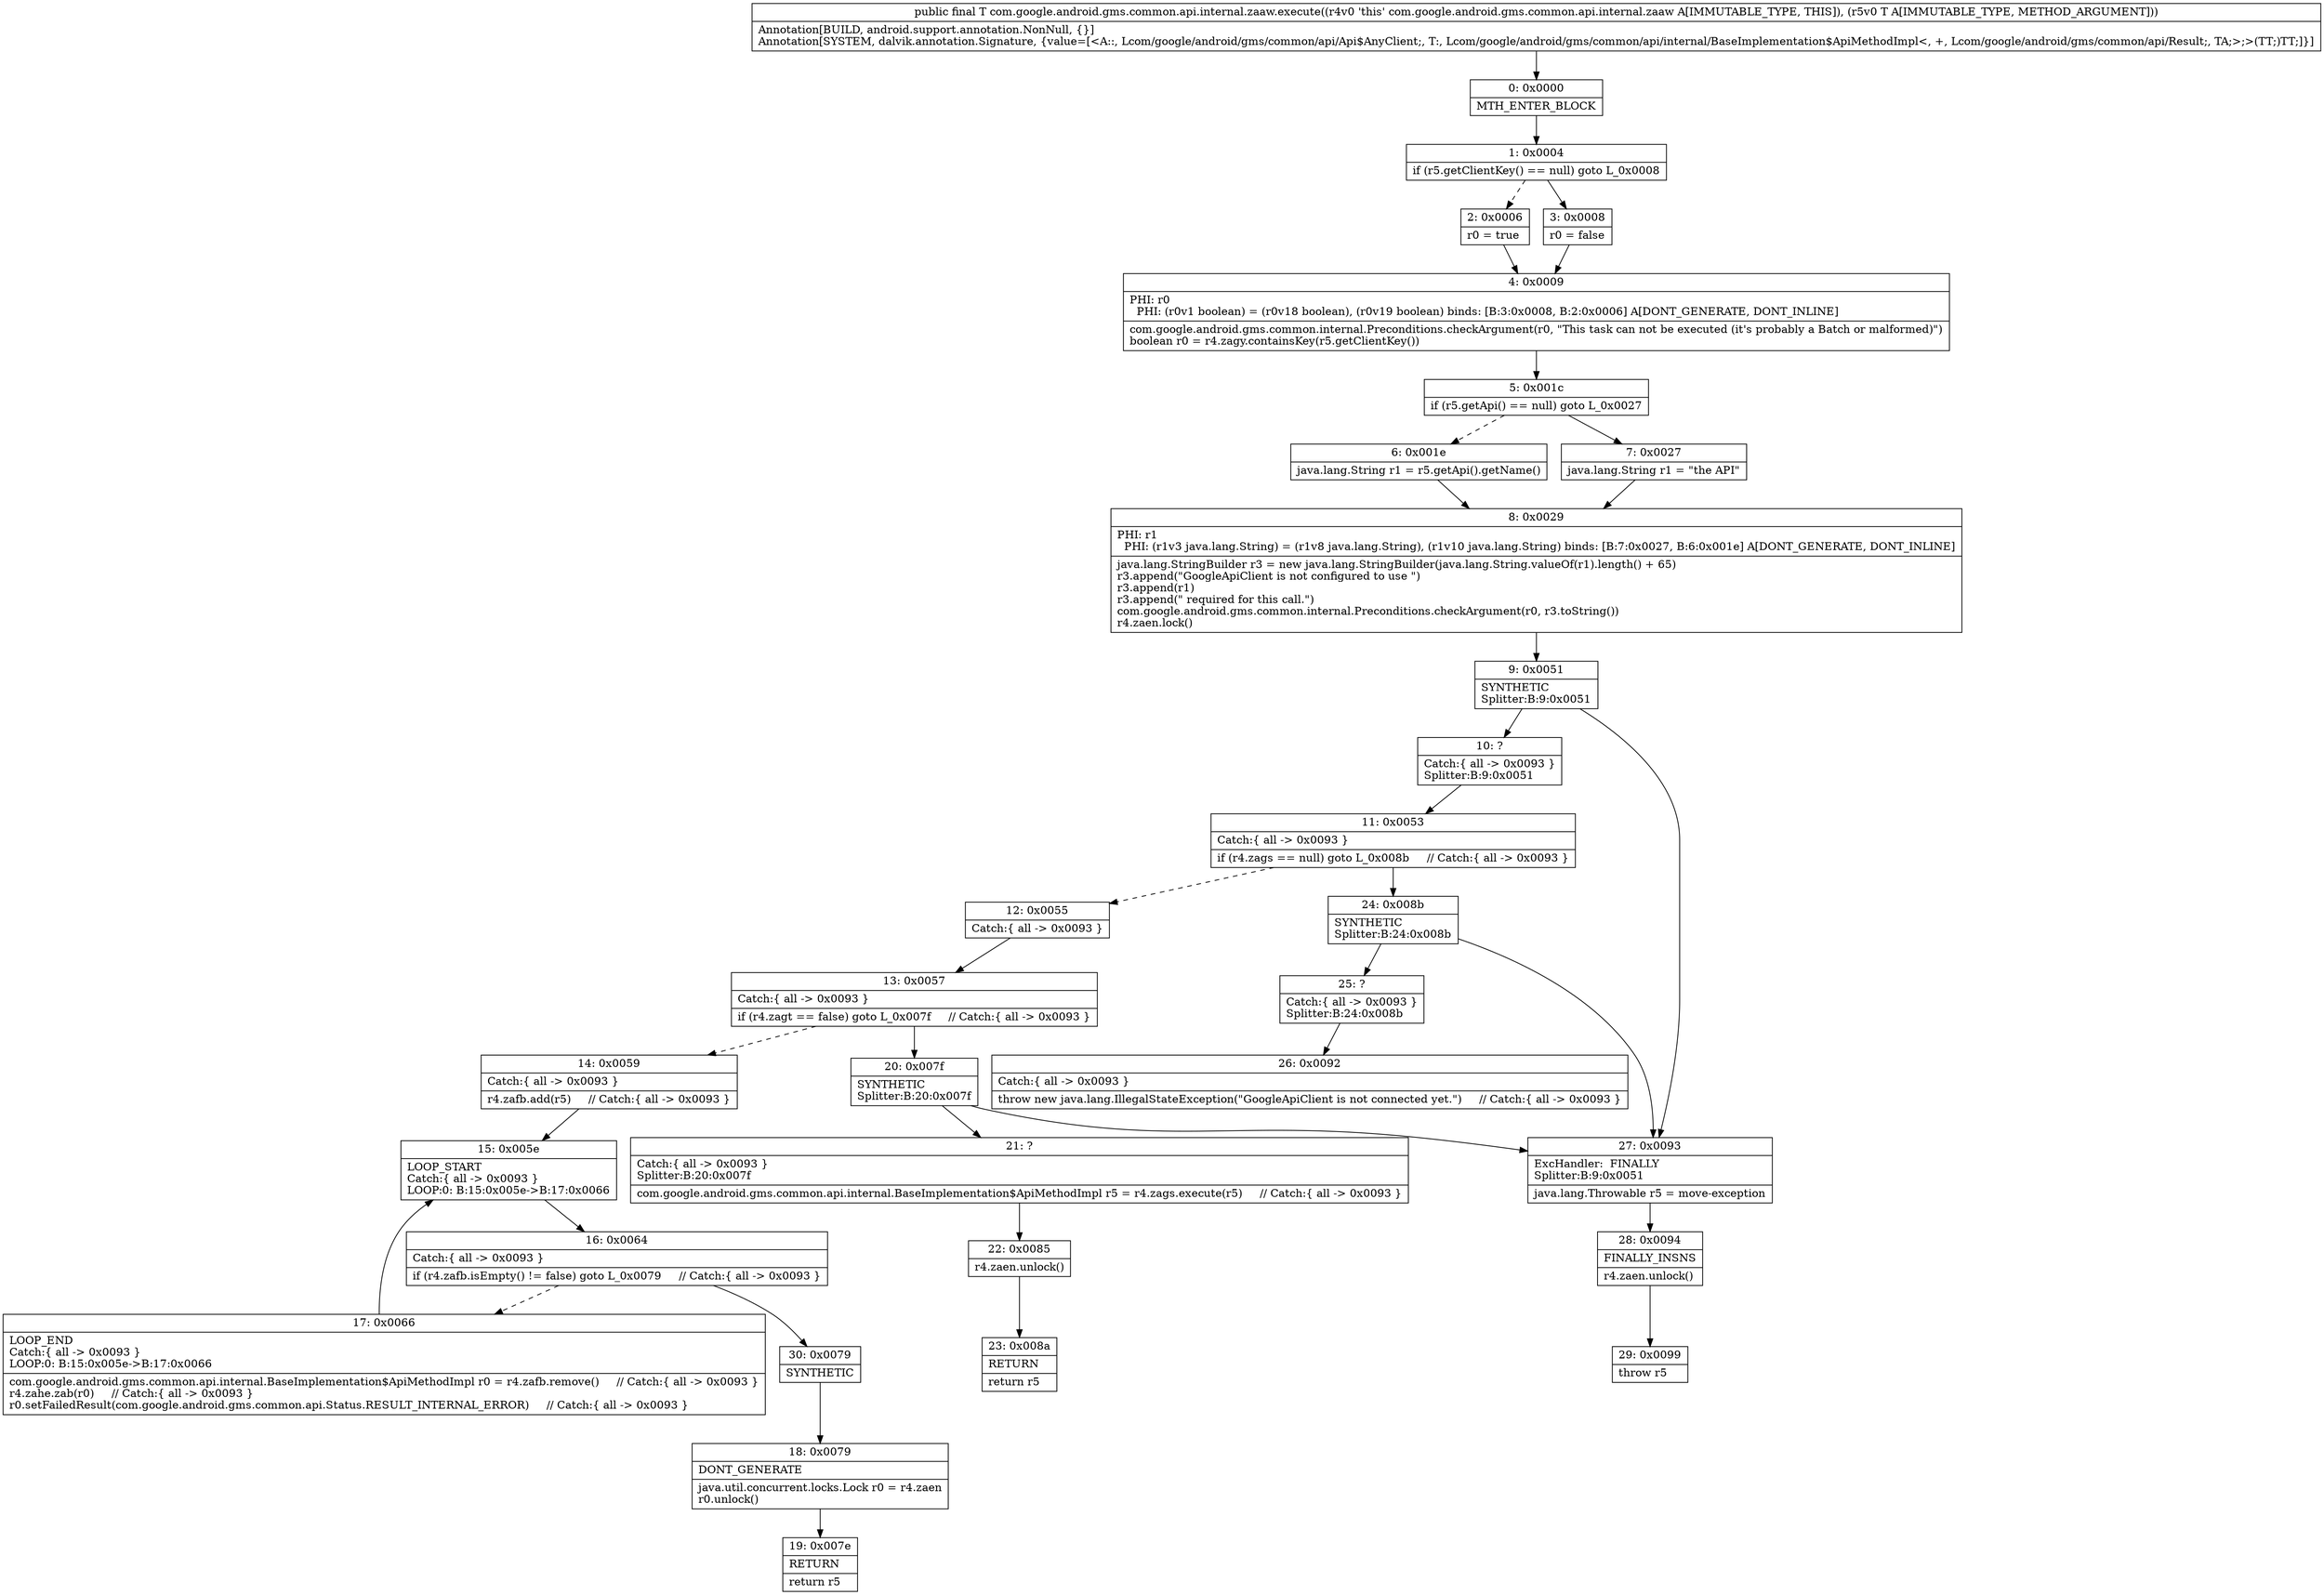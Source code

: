 digraph "CFG forcom.google.android.gms.common.api.internal.zaaw.execute(Lcom\/google\/android\/gms\/common\/api\/internal\/BaseImplementation$ApiMethodImpl;)Lcom\/google\/android\/gms\/common\/api\/internal\/BaseImplementation$ApiMethodImpl;" {
Node_0 [shape=record,label="{0\:\ 0x0000|MTH_ENTER_BLOCK\l}"];
Node_1 [shape=record,label="{1\:\ 0x0004|if (r5.getClientKey() == null) goto L_0x0008\l}"];
Node_2 [shape=record,label="{2\:\ 0x0006|r0 = true\l}"];
Node_3 [shape=record,label="{3\:\ 0x0008|r0 = false\l}"];
Node_4 [shape=record,label="{4\:\ 0x0009|PHI: r0 \l  PHI: (r0v1 boolean) = (r0v18 boolean), (r0v19 boolean) binds: [B:3:0x0008, B:2:0x0006] A[DONT_GENERATE, DONT_INLINE]\l|com.google.android.gms.common.internal.Preconditions.checkArgument(r0, \"This task can not be executed (it's probably a Batch or malformed)\")\lboolean r0 = r4.zagy.containsKey(r5.getClientKey())\l}"];
Node_5 [shape=record,label="{5\:\ 0x001c|if (r5.getApi() == null) goto L_0x0027\l}"];
Node_6 [shape=record,label="{6\:\ 0x001e|java.lang.String r1 = r5.getApi().getName()\l}"];
Node_7 [shape=record,label="{7\:\ 0x0027|java.lang.String r1 = \"the API\"\l}"];
Node_8 [shape=record,label="{8\:\ 0x0029|PHI: r1 \l  PHI: (r1v3 java.lang.String) = (r1v8 java.lang.String), (r1v10 java.lang.String) binds: [B:7:0x0027, B:6:0x001e] A[DONT_GENERATE, DONT_INLINE]\l|java.lang.StringBuilder r3 = new java.lang.StringBuilder(java.lang.String.valueOf(r1).length() + 65)\lr3.append(\"GoogleApiClient is not configured to use \")\lr3.append(r1)\lr3.append(\" required for this call.\")\lcom.google.android.gms.common.internal.Preconditions.checkArgument(r0, r3.toString())\lr4.zaen.lock()\l}"];
Node_9 [shape=record,label="{9\:\ 0x0051|SYNTHETIC\lSplitter:B:9:0x0051\l}"];
Node_10 [shape=record,label="{10\:\ ?|Catch:\{ all \-\> 0x0093 \}\lSplitter:B:9:0x0051\l}"];
Node_11 [shape=record,label="{11\:\ 0x0053|Catch:\{ all \-\> 0x0093 \}\l|if (r4.zags == null) goto L_0x008b     \/\/ Catch:\{ all \-\> 0x0093 \}\l}"];
Node_12 [shape=record,label="{12\:\ 0x0055|Catch:\{ all \-\> 0x0093 \}\l}"];
Node_13 [shape=record,label="{13\:\ 0x0057|Catch:\{ all \-\> 0x0093 \}\l|if (r4.zagt == false) goto L_0x007f     \/\/ Catch:\{ all \-\> 0x0093 \}\l}"];
Node_14 [shape=record,label="{14\:\ 0x0059|Catch:\{ all \-\> 0x0093 \}\l|r4.zafb.add(r5)     \/\/ Catch:\{ all \-\> 0x0093 \}\l}"];
Node_15 [shape=record,label="{15\:\ 0x005e|LOOP_START\lCatch:\{ all \-\> 0x0093 \}\lLOOP:0: B:15:0x005e\-\>B:17:0x0066\l}"];
Node_16 [shape=record,label="{16\:\ 0x0064|Catch:\{ all \-\> 0x0093 \}\l|if (r4.zafb.isEmpty() != false) goto L_0x0079     \/\/ Catch:\{ all \-\> 0x0093 \}\l}"];
Node_17 [shape=record,label="{17\:\ 0x0066|LOOP_END\lCatch:\{ all \-\> 0x0093 \}\lLOOP:0: B:15:0x005e\-\>B:17:0x0066\l|com.google.android.gms.common.api.internal.BaseImplementation$ApiMethodImpl r0 = r4.zafb.remove()     \/\/ Catch:\{ all \-\> 0x0093 \}\lr4.zahe.zab(r0)     \/\/ Catch:\{ all \-\> 0x0093 \}\lr0.setFailedResult(com.google.android.gms.common.api.Status.RESULT_INTERNAL_ERROR)     \/\/ Catch:\{ all \-\> 0x0093 \}\l}"];
Node_18 [shape=record,label="{18\:\ 0x0079|DONT_GENERATE\l|java.util.concurrent.locks.Lock r0 = r4.zaen\lr0.unlock()\l}"];
Node_19 [shape=record,label="{19\:\ 0x007e|RETURN\l|return r5\l}"];
Node_20 [shape=record,label="{20\:\ 0x007f|SYNTHETIC\lSplitter:B:20:0x007f\l}"];
Node_21 [shape=record,label="{21\:\ ?|Catch:\{ all \-\> 0x0093 \}\lSplitter:B:20:0x007f\l|com.google.android.gms.common.api.internal.BaseImplementation$ApiMethodImpl r5 = r4.zags.execute(r5)     \/\/ Catch:\{ all \-\> 0x0093 \}\l}"];
Node_22 [shape=record,label="{22\:\ 0x0085|r4.zaen.unlock()\l}"];
Node_23 [shape=record,label="{23\:\ 0x008a|RETURN\l|return r5\l}"];
Node_24 [shape=record,label="{24\:\ 0x008b|SYNTHETIC\lSplitter:B:24:0x008b\l}"];
Node_25 [shape=record,label="{25\:\ ?|Catch:\{ all \-\> 0x0093 \}\lSplitter:B:24:0x008b\l}"];
Node_26 [shape=record,label="{26\:\ 0x0092|Catch:\{ all \-\> 0x0093 \}\l|throw new java.lang.IllegalStateException(\"GoogleApiClient is not connected yet.\")     \/\/ Catch:\{ all \-\> 0x0093 \}\l}"];
Node_27 [shape=record,label="{27\:\ 0x0093|ExcHandler:  FINALLY\lSplitter:B:9:0x0051\l|java.lang.Throwable r5 = move\-exception\l}"];
Node_28 [shape=record,label="{28\:\ 0x0094|FINALLY_INSNS\l|r4.zaen.unlock()\l}"];
Node_29 [shape=record,label="{29\:\ 0x0099|throw r5\l}"];
Node_30 [shape=record,label="{30\:\ 0x0079|SYNTHETIC\l}"];
MethodNode[shape=record,label="{public final T com.google.android.gms.common.api.internal.zaaw.execute((r4v0 'this' com.google.android.gms.common.api.internal.zaaw A[IMMUTABLE_TYPE, THIS]), (r5v0 T A[IMMUTABLE_TYPE, METHOD_ARGUMENT]))  | Annotation[BUILD, android.support.annotation.NonNull, \{\}]\lAnnotation[SYSTEM, dalvik.annotation.Signature, \{value=[\<A::, Lcom\/google\/android\/gms\/common\/api\/Api$AnyClient;, T:, Lcom\/google\/android\/gms\/common\/api\/internal\/BaseImplementation$ApiMethodImpl\<, +, Lcom\/google\/android\/gms\/common\/api\/Result;, TA;\>;\>(TT;)TT;]\}]\l}"];
MethodNode -> Node_0;
Node_0 -> Node_1;
Node_1 -> Node_2[style=dashed];
Node_1 -> Node_3;
Node_2 -> Node_4;
Node_3 -> Node_4;
Node_4 -> Node_5;
Node_5 -> Node_6[style=dashed];
Node_5 -> Node_7;
Node_6 -> Node_8;
Node_7 -> Node_8;
Node_8 -> Node_9;
Node_9 -> Node_10;
Node_9 -> Node_27;
Node_10 -> Node_11;
Node_11 -> Node_12[style=dashed];
Node_11 -> Node_24;
Node_12 -> Node_13;
Node_13 -> Node_14[style=dashed];
Node_13 -> Node_20;
Node_14 -> Node_15;
Node_15 -> Node_16;
Node_16 -> Node_17[style=dashed];
Node_16 -> Node_30;
Node_17 -> Node_15;
Node_18 -> Node_19;
Node_20 -> Node_21;
Node_20 -> Node_27;
Node_21 -> Node_22;
Node_22 -> Node_23;
Node_24 -> Node_25;
Node_24 -> Node_27;
Node_25 -> Node_26;
Node_27 -> Node_28;
Node_28 -> Node_29;
Node_30 -> Node_18;
}

